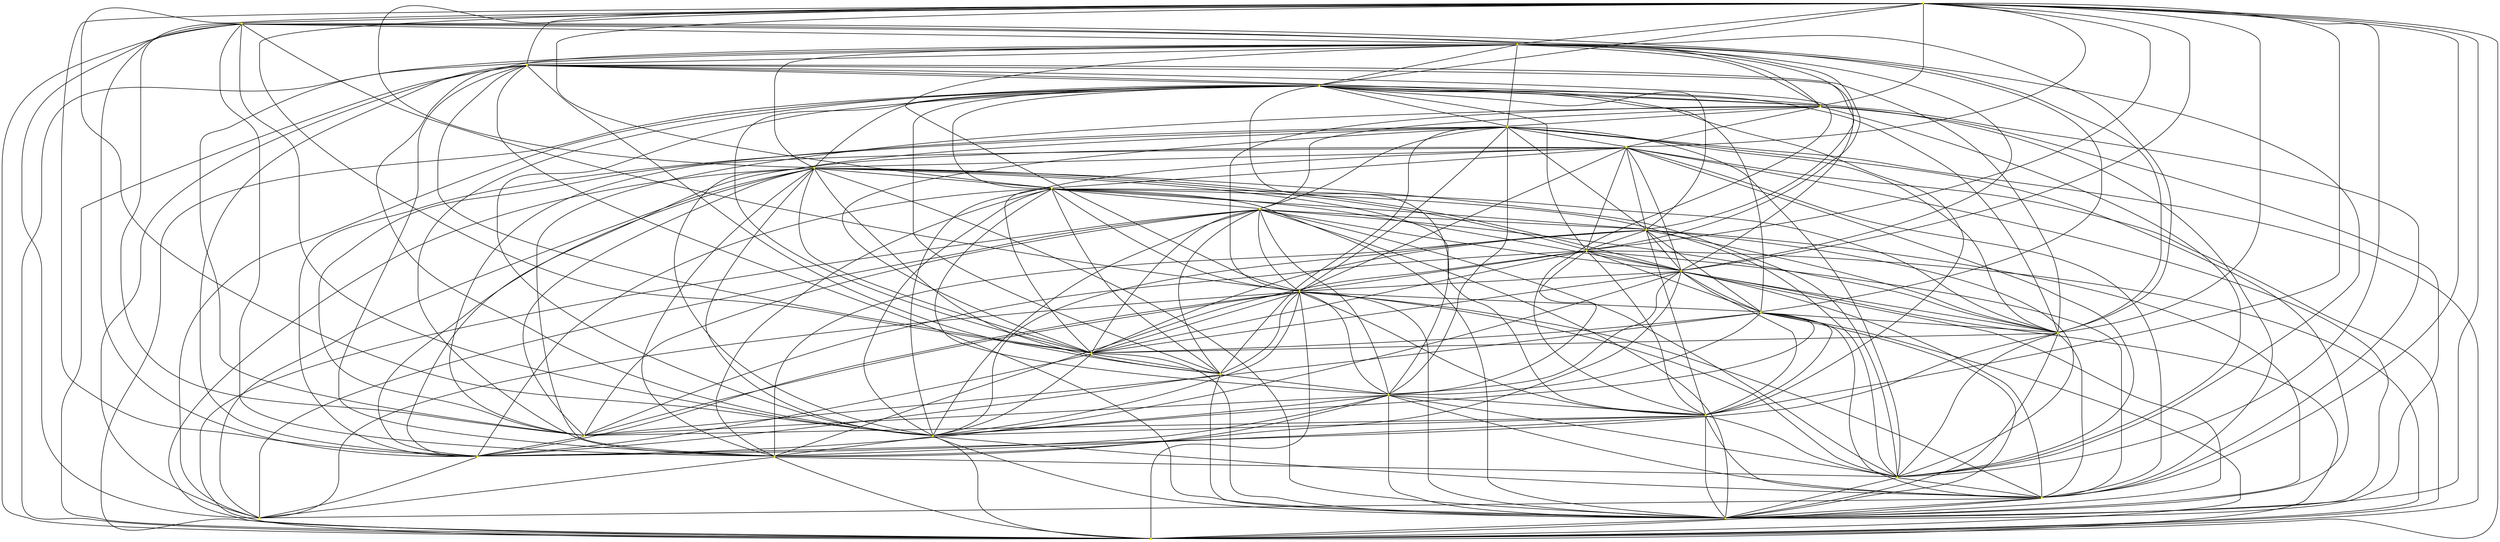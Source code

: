 strict graph "" {
	graph [bb="0,0,168.89,157.69"];
	node [label="\N",
		shape=point
	];
	1	[color=yellow,
		height=0.05,
		pos="100.77,87.376",
		width=0.05];
	4	[color=yellow,
		height=0.05,
		pos="136.64,16.309",
		width=0.05];
	1 -- 4	[pos="101.66,85.62 106.62,75.787 130.9,27.676 135.78,18.005"];
	9	[color=yellow,
		height=0.05,
		pos="108.54,28.969",
		width=0.05];
	1 -- 9	[pos="101.03,85.433 102.21,76.565 107.07,39.986 108.27,30.98"];
	12	[color=yellow,
		height=0.05,
		pos="92.688,155.89",
		width=0.05];
	1 -- 12	[pos="100.54,89.353 99.358,99.358 94.053,144.32 92.907,154.04"];
	13	[color=yellow,
		height=0.05,
		pos="105.24,123.49",
		width=0.05];
	1 -- 13	[pos="101.01,89.318 101.78,95.53 104.18,114.89 104.98,121.36"];
	21	[color=yellow,
		height=0.05,
		pos="145.33,82.998",
		width=0.05];
	1 -- 21	[pos="102.69,87.188 110.01,86.468 136.24,83.891 143.47,83.18"];
	22	[color=yellow,
		height=0.05,
		pos="58.57,36.472",
		width=0.05];
	1 -- 22	[pos="99.367,85.683 92.96,77.954 66.53,46.074 60.022,38.224"];
	23	[color=yellow,
		height=0.05,
		pos="43.89,141.13",
		width=0.05];
	1 -- 23	[pos="99.365,88.705 91.564,96.077 53.655,131.9 45.456,139.65"];
	24	[color=yellow,
		height=0.05,
		pos="81.453,59.866",
		width=0.05];
	1 -- 24	[pos="99.733,85.897 96.41,81.165 86.054,66.418 82.593,61.489"];
	27	[color=yellow,
		height=0.05,
		pos="143.29,60.524",
		width=0.05];
	1 -- 27	[pos="102.6,86.222 109.59,81.805 134.62,66.001 141.52,61.643"];
	30	[color=yellow,
		height=0.05,
		pos="56.752,76.808",
		width=0.05];
	1 -- 30	[pos="98.88,86.922 91.639,85.184 65.731,78.963 58.587,77.248"];
	4 -- 21	[pos="136.89,18.233 138.16,27.972 143.86,71.736 145.09,81.192"];
	3	[color=yellow,
		height=0.05,
		pos="157.13,37.565",
		width=0.05];
	4 -- 3	[pos="137.98,17.704 141.68,21.546 152.01,32.256 155.75,36.137"];
	14	[color=yellow,
		height=0.05,
		pos="119.88,140.65",
		width=0.05];
	4 -- 14	[pos="136.34,18.467 134.29,33.688 122.03,124.68 120.13,138.8"];
	17	[color=yellow,
		height=0.05,
		pos="70.448,11.587",
		width=0.05];
	4 -- 17	[pos="134.73,16.173 125.23,15.496 83.139,12.493 72.765,11.753"];
	25	[color=yellow,
		height=0.05,
		pos="98.696,1.8",
		width=0.05];
	4 -- 25	[pos="134.6,15.529 127.95,12.986 106.96,4.9606 100.56,2.5146"];
	9 -- 4	[pos="110.38,28.138 115.46,25.85 129.62,19.471 134.75,17.16"];
	9 -- 12	[pos="108.32,30.763 106.54,44.985 94.757,139.33 92.927,153.98"];
	9 -- 21	[pos="109.76,30.767 115.35,38.97 138.39,72.807 144.06,81.138"];
	9 -- 22	[pos="106.39,29.291 98.174,30.526 68.762,34.942 60.653,36.159"];
	9 -- 17	[pos="106.49,28.035 99.817,24.988 78.746,15.374 72.324,12.443"];
	20	[color=yellow,
		height=0.05,
		pos="49.812,113.73",
		width=0.05];
	9 -- 20	[pos="107.31,30.739 99.605,41.865 57.945,101.99 50.842,112.24"];
	29	[color=yellow,
		height=0.05,
		pos="22.769,76.061",
		width=0.05];
	9 -- 29	[pos="106.75,29.953 95.587,36.081 35.684,68.97 24.55,75.083"];
	12 -- 13	[pos="93.363,154.15 95.523,148.58 102.25,131.21 104.5,125.4"];
	12 -- 23	[pos="90.592,155.26 82.565,152.83 53.844,144.14 45.925,141.74"];
	12 -- 30	[pos="91.938,154.24 87.261,143.95 62.163,88.716 57.498,78.45"];
	16	[color=yellow,
		height=0.05,
		pos="30.589,36.091",
		width=0.05];
	12 -- 16	[pos="91.81,154.2 84.852,140.78 38.694,51.727 31.524,37.896"];
	13 -- 9	[pos="105.31,121.52 105.74,109.22 108.04,43.202 108.47,30.932"];
	13 -- 24	[pos="104.56,121.66 101.08,112.36 85.471,70.611 82.097,61.588"];
	13 -- 3	[pos="106.33,121.7 113.08,110.51 149.32,50.503 156.05,39.349"];
	13 -- 29	[pos="103.52,122.5 92.789,116.33 35.188,83.203 24.482,77.046"];
	15	[color=yellow,
		height=0.05,
		pos="67.062,88.76",
		width=0.05];
	13 -- 15	[pos="103.6,122 97.324,116.29 74.851,95.845 68.654,90.208"];
	26	[color=yellow,
		height=0.05,
		pos="1.8,125.5",
		width=0.05];
	13 -- 26	[pos="103.08,123.53 89.506,123.8 16.126,125.22 3.6146,125.47"];
	5	[color=yellow,
		height=0.05,
		pos="78.468,132.44",
		width=0.05];
	13 -- 5	[pos="103.49,124.08 98.648,125.7 85.156,130.2 80.267,131.84"];
	6	[color=yellow,
		height=0.05,
		pos="140.88,98.081",
		width=0.05];
	13 -- 6	[pos="106.78,122.4 112.64,118.22 133.61,103.26 139.39,99.14"];
	10	[color=yellow,
		height=0.05,
		pos="152.87,107.14",
		width=0.05];
	13 -- 10	[pos="107.29,122.79 115.13,120.1 143.16,110.48 150.89,107.82"];
	18	[color=yellow,
		height=0.05,
		pos="143.52,137.8",
		width=0.05];
	13 -- 18	[pos="107.3,124.26 114.01,126.77 135.18,134.68 141.63,137.09"];
	21 -- 12	[pos="144.23,84.52 137.38,94.007 100.61,144.92 93.782,154.38"];
	21 -- 13	[pos="143.99,84.345 137.91,90.493 112.81,115.85 106.62,122.1"];
	21 -- 30	[pos="143.48,82.869 131.95,82.063 70.089,77.74 58.592,76.936"];
	21 -- 25	[pos="144.35,81.302 138.28,70.735 105.72,14.027 99.664,3.4866"];
	21 -- 29	[pos="143.2,82.877 128.2,82.028 38.507,76.952 24.584,76.164"];
	21 -- 5	[pos="143.67,84.22 134.5,91 89.946,123.95 80.309,131.08"];
	21 -- 18	[pos="145.27,84.821 144.99,93.141 143.86,127.46 143.58,135.91"];
	11	[color=yellow,
		height=0.05,
		pos="88.501,70.77",
		width=0.05];
	21 -- 11	[pos="143.44,82.591 134.81,80.734 99.22,73.076 90.457,71.191"];
	19	[color=yellow,
		height=0.05,
		pos="101.81,61.681",
		width=0.05];
	21 -- 19	[pos="143.46,82.082 136.3,78.575 110.69,66.029 103.63,62.57"];
	8	[color=yellow,
		height=0.05,
		pos="85.972,122.79",
		width=0.05];
	21 -- 8	[pos="143.61,84.146 134.95,89.956 95.996,116.07 87.579,121.71"];
	28	[color=yellow,
		height=0.05,
		pos="167.09,78.16",
		width=0.05];
	21 -- 28	[pos="147.34,82.551 151.55,81.616 161.24,79.462 165.27,78.564"];
	22 -- 24	[pos="60.071,38.007 64.207,42.236 75.738,54.023 79.916,58.294"];
	22 -- 20	[pos="58.353,38.382 57.141,49.071 51.213,101.37 50.021,111.89"];
	22 -- 5	[pos="58.985,38.476 61.575,50.965 75.472,117.99 78.055,130.44"];
	22 -- 6	[pos="60.289,37.759 71.093,45.846 129.48,89.548 139.43,97"];
	22 -- 19	[pos="60.428,37.555 67.541,41.702 92.992,56.539 100.01,60.63"];
	22 -- 28	[pos="60.453,37.196 73.626,42.256 151.82,72.292 165.16,77.417"];
	23 -- 13	[pos="45.66,140.62 54.463,138.09 93.48,126.87 103.1,124.11"];
	23 -- 24	[pos="44.675,139.43 49.563,128.85 75.797,72.102 80.673,61.553"];
	23 -- 20	[pos="44.279,139.33 45.349,134.38 48.333,120.57 49.414,115.57"];
	23 -- 29	[pos="43.281,139.25 40.197,129.75 26.336,87.049 23.341,77.822"];
	23 -- 16	[pos="43.659,139.3 42.045,126.55 32.462,50.878 30.826,37.965"];
	23 -- 26	[pos="42.082,140.46 35.158,137.89 10.385,128.69 3.555,126.15"];
	23 -- 18	[pos="45.971,141.06 58.937,140.62 128.52,138.3 141.45,137.87"];
	23 -- 11	[pos="44.993,139.39 51.111,129.74 80.843,82.849 87.273,72.707"];
	23 -- 19	[pos="45.1,139.47 52.638,129.13 93.091,73.644 100.61,63.331"];
	7	[color=yellow,
		height=0.05,
		pos="17.928,94.13",
		width=0.05];
	23 -- 7	[pos="42.775,139.11 38.504,131.38 23.223,103.72 19.01,96.09"];
	24 -- 21	[pos="83.296,60.533 92.623,63.911 134.54,79.091 143.6,82.372"];
	24 -- 27	[pos="83.51,59.887 92.899,59.987 131.63,60.399 141.17,60.501"];
	24 -- 3	[pos="83.323,59.314 93.793,56.229 145.02,41.131 155.32,38.097"];
	24 -- 14	[pos="82.256,61.553 87.257,72.065 114.1,128.48 119.09,138.97"];
	24 -- 25	[pos="82.027,57.934 84.644,49.118 95.443,12.752 98.102,3.7987"];
	24 -- 20	[pos="80.4,61.658 75.596,69.836 55.78,103.57 50.901,111.88"];
	24 -- 16	[pos="79.761,59.074 72.038,55.465 40.183,40.576 32.34,36.91"];
	24 -- 26	[pos="79.789,61.236 69.423,69.778 13.794,115.62 3.4545,124.14"];
	24 -- 8	[pos="81.583,61.681 82.232,70.708 85.106,110.72 85.814,120.59"];
	24 -- 28	[pos="83.242,60.248 94.387,62.629 154.2,75.405 165.31,77.78"];
	24 -- 7	[pos="79.62,60.854 70.344,65.858 28.656,88.344 19.647,93.203"];
	27 -- 12	[pos="142.42,62.179 136.27,73.755 99.812,142.47 93.591,154.19"];
	27 -- 13	[pos="142.35,62.08 137.13,70.716 111.78,112.68 106.29,121.76"];
	27 -- 17	[pos="141.77,59.501 132.29,53.133 81.417,18.956 71.962,12.604"];
	27 -- 25	[pos="142.19,59.072 136.07,51.018 106.35,11.881 99.923,3.4165"];
	27 -- 20	[pos="141.67,61.447 130.32,67.905 62.972,106.24 51.479,112.78"];
	27 -- 5	[pos="141.94,62.026 133.5,71.384 88.229,121.61 79.815,130.94"];
	27 -- 6	[pos="143.16,62.543 142.74,69.125 141.4,89.9 141,96.231"];
	27 -- 18	[pos="143.3,62.434 143.33,73.125 143.48,125.44 143.51,135.95"];
	27 -- 11	[pos="141.47,60.864 133.15,62.42 98.836,68.837 90.387,70.417"];
	27 -- 28	[pos="144.86,61.681 149.16,64.869 161.15,73.755 165.49,76.976"];
	30 -- 4	[pos="58.42,75.544 68.816,67.671 124.61,25.419 134.98,17.566"];
	30 -- 13	[pos="58.365,78.361 65.728,85.449 96.098,114.69 103.58,121.88"];
	30 -- 23	[pos="56.381,78.663 54.536,87.891 46.356,128.79 44.341,138.88"];
	30 -- 29	[pos="54.925,76.767 49.079,76.639 30.863,76.239 24.774,76.105"];
	30 -- 19	[pos="58.688,76.158 66.1,73.669 92.622,64.766 99.934,62.312"];
	30 -- 7	[pos="55.084,77.552 48.814,80.349 26.672,90.229 19.906,93.247"];
	2	[color=yellow,
		height=0.05,
		pos="28.494,50.907",
		width=0.05];
	30 -- 2	[pos="55.233,75.415 50.28,70.876 34.65,56.549 29.886,52.182"];
	3 -- 12	[pos="156.22,39.237 149,52.496 101.1,140.45 93.659,154.11"];
	3 -- 11	[pos="155.43,38.385 146.02,42.939 100.28,65.07 90.39,69.856"];
	14 -- 1	[pos="119.25,138.87 116.35,130.79 104.38,97.424 101.43,89.21"];
	14 -- 12	[pos="118.1,141.65 113.18,144.4 99.481,152.08 94.515,154.87"];
	14 -- 13	[pos="118.53,139.06 115.7,135.74 109.18,128.11 106.47,124.92"];
	14 -- 21	[pos="120.73,138.73 124.59,129.97 140.53,93.871 144.45,84.982"];
	14 -- 22	[pos="118.82,138.84 111.38,126.19 67.201,51.137 59.663,38.33"];
	14 -- 29	[pos="118.2,139.52 106.41,131.68 36.44,85.153 24.501,77.213"];
	14 -- 18	[pos="121.74,140.42 126.09,139.9 136.94,138.59 141.47,138.04"];
	14 -- 11	[pos="119.11,138.92 114.8,129.33 93.889,82.766 89.365,72.694"];
	14 -- 28	[pos="121.05,139.1 127.53,130.53 158.99,88.887 165.79,79.88"];
	17 -- 1	[pos="71.198,13.461 75.393,23.946 95.921,75.255 100.05,85.568"];
	17 -- 22	[pos="69.669,13.22 67.522,17.718 61.536,30.257 59.367,34.801"];
	17 -- 24	[pos="70.921,13.662 72.731,21.603 79.208,50.018 80.994,57.853"];
	17 -- 30	[pos="70.053,13.469 68.053,22.993 59.065,65.793 57.123,75.042"];
	17 -- 20	[pos="70.09,13.36 67.585,25.758 52.717,99.351 50.18,111.91"];
	17 -- 29	[pos="69.27,13.181 62.731,22.024 30.954,64.993 24.081,74.286"];
	17 -- 6	[pos="71.671,13.089 80.219,23.587 130.96,85.905 139.62,96.538"];
	17 -- 11	[pos="71.049,13.557 73.79,22.542 85.096,59.607 87.88,68.733"];
	17 -- 2	[pos="69.053,12.896 62.683,18.865 36.408,43.49 29.939,49.553"];
	25 -- 22	[pos="96.972,3.2898 90.371,8.993 66.754,29.4 60.243,35.026"];
	25 -- 29	[pos="97.378,3.0889 88.241,12.026 34.389,64.696 24.372,74.493"];
	25 -- 16	[pos="97.012,2.6477 87.671,7.3507 42.281,30.204 32.464,35.147"];
	25 -- 18	[pos="99.329,3.7225 104.35,18.961 137.67,120.05 142.84,135.75"];
	25 -- 11	[pos="98.402,3.7898 96.913,13.861 90.223,59.123 88.777,68.903"];
	25 -- 2	[pos="96.96,3.0139 87.332,9.7488 40.546,42.476 30.427,49.555"];
	20 -- 1	[pos="51.507,112.85 59.244,108.85 91.159,92.347 99.017,88.283"];
	20 -- 12	[pos="51.238,115.13 57.748,121.53 84.601,147.94 91.212,154.44"];
	20 -- 30	[pos="50.185,111.74 51.401,105.27 55.24,84.85 56.41,78.626"];
	20 -- 14	[pos="51.544,114.4 61.154,118.09 107.85,136.02 117.95,139.9"];
	20 -- 29	[pos="48.65,112.11 44.202,105.92 28.285,83.745 23.896,77.632"];
	20 -- 26	[pos="47.749,114.24 39.851,116.17 11.593,123.1 3.8019,125.01"];
	20 -- 18	[pos="51.769,114.23 63.964,117.36 129.41,134.17 141.57,137.3"];
	20 -- 19	[pos="51.097,112.44 58.229,105.3 92.886,70.616 100.38,63.114"];
	20 -- 8	[pos="51.756,114.22 58.093,115.8 78.095,120.82 84.191,122.34"];
	29 -- 22	[pos="24.307,74.36 30.196,67.848 51.267,44.547 57.077,38.123"];
	29 -- 16	[pos="23.189,73.912 24.56,66.907 28.886,44.798 30.204,38.06"];
	29 -- 15	[pos="24.672,76.607 31.958,78.696 58.027,86.17 65.215,88.231"];
	29 -- 26	[pos="21.868,78.185 18.419,86.318 6.0771,115.42 2.6743,123.44"];
	29 -- 11	[pos="24.665,75.908 34.095,75.149 75.897,71.785 86.2,70.955"];
	29 -- 19	[pos="24.723,75.706 35.659,73.716 89.171,63.981 99.927,62.024"];
	16 -- 1	[pos="32.055,37.163 41.189,43.837 90.204,79.654 99.314,86.311"];
	16 -- 4	[pos="32.43,35.748 45.301,33.347 121.71,19.094 134.74,16.662"];
	16 -- 22	[pos="32.425,36.116 37.483,36.185 51.581,36.377 56.69,36.446"];
	16 -- 30	[pos="31.713,37.841 36.017,44.538 51.415,68.502 55.661,75.11"];
	16 -- 3	[pos="32.785,36.117 48.276,36.297 140.88,37.375 155.25,37.543"];
	16 -- 11	[pos="32.516,37.245 41.309,42.51 77.578,64.229 86.508,69.576"];
	16 -- 7	[pos="30.168,38.022 28.246,46.834 20.316,83.183 18.364,92.132"];
	15 -- 27	[pos="68.947,88.062 79.493,84.156 131.1,65.04 141.48,61.197"];
	15 -- 17	[pos="67.146,86.853 67.614,76.176 69.907,23.931 70.368,13.428"];
	15 -- 25	[pos="67.723,86.944 71.84,75.627 93.932,14.894 98.039,3.6063"];
	15 -- 20	[pos="65.93,90.399 62.812,94.912 54.12,107.49 50.971,112.05"];
	15 -- 16	[pos="65.849,87.008 60.311,79.011 37.469,46.026 31.845,37.904"];
	15 -- 5	[pos="67.552,90.637 69.429,97.821 76.142,123.53 77.993,130.62"];
	15 -- 10	[pos="68.855,89.144 80.022,91.536 139.95,104.37 151.09,106.76"];
	15 -- 18	[pos="68.659,89.785 78.609,96.166 132,130.41 141.93,136.78"];
	15 -- 28	[pos="69.152,88.539 82.17,87.159 152.03,79.756 165.02,78.38"];
	15 -- 7	[pos="64.951,88.991 56.869,89.874 27.95,93.035 19.976,93.906"];
	26 -- 12	[pos="3.6983,126.14 15.527,130.09 79.003,151.32 90.8,155.26"];
	26 -- 16	[pos="2.4013,123.63 6.1479,112 26.254,49.554 29.991,37.949"];
	26 -- 15	[pos="3.4132,124.59 12.364,119.55 55.858,95.068 65.266,89.772"];
	26 -- 11	[pos="3.6109,124.36 14.894,117.24 75.446,79.011 86.7,71.907"];
	26 -- 7	[pos="2.6671,123.81 5.4412,118.42 14.086,101.6 16.976,95.981"];
	5 -- 1	[pos="79.426,130.5 83.095,123.09 96.222,96.568 99.841,89.255"];
	5 -- 4	[pos="79.29,130.79 85.808,117.78 129.04,31.466 135.76,18.058"];
	5 -- 23	[pos="76.609,132.9 70.661,134.4 52.126,139.06 45.931,140.61"];
	5 -- 24	[pos="78.554,130.34 78.99,119.75 80.949,72.121 81.372,61.83"];
	5 -- 14	[pos="80.248,132.79 86.936,134.11 110.56,138.8 117.77,140.23"];
	5 -- 20	[pos="76.927,131.43 71.998,128.21 56.637,118.19 51.503,114.83"];
	5 -- 29	[pos="77.091,131.04 69.452,123.31 32.331,85.739 24.302,77.613"];
	5 -- 6	[pos="80.269,131.45 89.382,126.43 130.34,103.88 139.19,99.011"];
	5 -- 10	[pos="80.307,131.81 90.602,128.31 140.97,111.19 151.1,107.74"];
	5 -- 11	[pos="78.758,130.66 80.197,121.81 86.577,82.594 88.15,72.929"];
	5 -- 2	[pos="77.424,130.73 70.921,120.12 36.019,63.183 29.532,52.6"];
	6 -- 1	[pos="138.72,97.505 131.69,95.629 109.51,89.708 102.75,87.904"];
	6 -- 9	[pos="140.08,96.372 135.64,86.894 114.09,40.834 109.43,30.872"];
	6 -- 30	[pos="139.12,97.637 128.17,94.868 69.419,80.011 58.499,77.249"];
	6 -- 3	[pos="141.35,96.335 143.68,87.653 154.01,49.168 156.56,39.683"];
	6 -- 14	[pos="139.98,99.91 136.52,106.91 124.17,131.96 120.76,138.87"];
	6 -- 20	[pos="138.98,98.408 127.12,100.44 63.524,111.37 51.703,113.4"];
	6 -- 15	[pos="139.05,97.85 128.93,96.572 79.735,90.36 69.094,89.017"];
	6 -- 18	[pos="141.02,100.22 141.48,107.18 142.94,129.15 143.39,135.84"];
	6 -- 11	[pos="139.14,97.172 131.18,93.026 98.381,75.921 90.304,71.71"];
	6 -- 8	[pos="139.05,98.903 130.71,102.65 96.328,118.13 87.862,121.94"];
	10 -- 4	[pos="152.53,105.24 150.42,93.422 139.08,29.986 136.97,18.196"];
	10 -- 9	[pos="151.95,105.51 146.18,95.334 115.22,40.74 109.46,30.593"];
	10 -- 12	[pos="151.39,108.34 143.13,115.03 103.02,147.52 94.345,154.55"];
	10 -- 24	[pos="151.11,105.97 141.23,99.431 92.876,67.427 83.157,60.993"];
	10 -- 27	[pos="152.46,105.14 150.89,97.469 145.25,70.032 143.69,62.467"];
	10 -- 3	[pos="153,105.13 153.62,94.973 156.41,49.314 157.01,39.448"];
	10 -- 14	[pos="151.46,108.58 146.03,114.09 126.61,133.81 121.26,139.25"];
	10 -- 17	[pos="151.44,105.48 141.35,93.784 81.033,23.858 71.669,13.003"];
	10 -- 28	[pos="153.81,105.24 156.43,99.899 163.82,84.833 166.28,79.812"];
	18 -- 30	[pos="142.01,136.74 131.48,129.34 68.966,85.393 58.299,77.895"];
	18 -- 5	[pos="141.64,137.64 132.31,136.87 90.941,133.46 80.745,132.62"];
	18 -- 19	[pos="142.65,136.21 137.22,126.3 108.09,73.142 102.68,63.262"];
	18 -- 8	[pos="141.6,137.3 132.87,135.02 96.826,125.62 87.953,123.31"];
	18 -- 28	[pos="144.2,136.08 147.58,127.52 162.57,89.595 166.27,80.248"];
	11 -- 4	[pos="90.103,68.958 97.541,60.542 128.64,25.355 135.35,17.759"];
	11 -- 9	[pos="89.362,68.974 92.659,62.098 104.45,37.495 107.7,30.712"];
	11 -- 22	[pos="87.215,69.296 82.292,63.655 64.675,43.468 59.818,37.902"];
	11 -- 20	[pos="87.214,72.199 81.34,78.722 57.109,105.63 51.144,112.25"];
	11 -- 15	[pos="87.095,71.95 83.219,75.202 72.417,84.267 68.502,87.552"];
	11 -- 18	[pos="89.861,72.427 97.407,81.62 134.07,126.29 142,135.95"];
	11 -- 28	[pos="90.444,70.953 101.32,71.975 154.52,76.978 165.22,77.984"];
	19 -- 13	[pos="101.93,63.737 102.45,73.122 104.6,111.83 105.13,121.36"];
	19 -- 27	[pos="104.04,61.619 111.31,61.416 134.26,60.776 141.25,60.581"];
	19 -- 17	[pos="100.77,60.014 96.007,52.409 76.364,21.036 71.528,13.312"];
	19 -- 5	[pos="101.24,63.43 98.034,73.134 82.476,120.29 79.111,130.49"];
	19 -- 10	[pos="103.51,63.193 111.4,70.218 144.39,99.589 151.51,105.93"];
	19 -- 28	[pos="103.7,62.156 113.23,64.563 156.07,75.377 165.33,77.714"];
	19 -- 7	[pos="100.06,62.359 89.144,66.582 30.559,89.244 19.67,93.456"];
	8 -- 1	[pos="86.768,120.88 89.361,114.68 97.548,95.09 100.04,89.12"];
	8 -- 12	[pos="86.333,124.57 87.488,130.26 91.089,148.01 92.292,153.94"];
	8 -- 22	[pos="85.4,120.99 81.834,109.75 62.696,49.469 59.139,38.265"];
	8 -- 23	[pos="84.164,123.58 77.242,126.59 52.474,137.39 45.645,140.36"];
	8 -- 27	[pos="87.389,121.25 95.251,112.71 133.45,71.213 141.72,62.238"];
	8 -- 30	[pos="85,121.26 80.564,114.28 62.263,85.481 57.758,78.39"];
	8 -- 14	[pos="87.795,123.75 93.738,126.88 112.5,136.76 118.21,139.77"];
	8 -- 16	[pos="84.815,120.98 77.546,109.6 38.259,48.098 31.561,37.612"];
	8 -- 15	[pos="84.955,120.96 81.641,115 71.181,96.173 67.994,90.436"];
	8 -- 10	[pos="87.902,122.34 97.672,120.05 141.58,109.78 151.06,107.56"];
	8 -- 11	[pos="86.081,120.55 86.497,112 87.985,81.381 88.396,72.939"];
	8 -- 19	[pos="86.429,121.03 88.702,112.26 98.776,73.398 101.26,63.82"];
	8 -- 7	[pos="84.29,122.08 74.958,118.15 29.609,99.05 19.801,94.919"];
	8 -- 2	[pos="84.772,121.29 77.291,111.93 37.149,61.731 29.688,52.4"];
	28 -- 1	[pos="165.18,78.426 155.49,79.772 111.97,85.82 102.57,87.127"];
	28 -- 13	[pos="165.56,79.281 157.08,85.498 115.86,115.71 106.95,122.24"];
	28 -- 23	[pos="165.35,79.05 151.55,86.106 59.97,132.91 45.746,140.18"];
	28 -- 25	[pos="165.66,76.565 156.76,66.628 108.99,13.298 100.12,3.3861"];
	28 -- 6	[pos="165.37,79.467 160.54,83.137 146.91,93.494 142.37,96.946"];
	28 -- 8	[pos="165.4,79.092 154.84,84.9 98.187,116.07 87.657,121.86"];
	7 -- 1	[pos="19.976,93.963 31.437,93.029 87.521,88.457 98.795,87.537"];
	7 -- 13	[pos="19.751,94.744 31.115,98.565 92.097,119.07 103.43,122.88"];
	7 -- 22	[pos="19.28,92.212 25.561,83.302 51.819,46.049 57.488,38.007"];
	7 -- 17	[pos="19.025,92.406 25.86,81.664 62.54,24.016 69.357,13.302"];
	7 -- 20	[pos="19.642,95.184 25.23,98.619 42.867,109.46 48.242,112.76"];
	7 -- 5	[pos="19.674,95.235 28.515,100.83 68.244,125.97 76.829,131.4"];
	7 -- 10	[pos="19.835,94.314 34.956,95.772 135.26,105.44 150.84,106.94"];
	7 -- 11	[pos="19.672,93.553 29.351,90.349 76.386,74.78 86.559,71.413"];
	7 -- 2	[pos="18.382,92.273 20.12,85.163 26.339,59.723 28.054,52.709"];
	2 -- 9	[pos="30.473,50.364 41.548,47.329 95.738,32.478 106.63,29.492"];
	2 -- 23	[pos="28.816,52.791 30.82,64.532 41.572,127.54 43.57,139.25"];
	2 -- 3	[pos="30.313,50.718 44.726,49.223 140.34,39.306 155.19,37.765"];
	2 -- 14	[pos="29.786,52.175 40.026,62.23 107.96,128.93 118.51,139.29"];
	2 -- 20	[pos="29.109,52.719 32.168,61.732 45.724,101.68 49.066,111.53"];
	2 -- 29	[pos="28.045,52.881 26.97,57.606 24.258,69.52 23.2,74.165"];
	2 -- 15	[pos="30.152,52.533 36.496,58.76 59.195,81.039 65.454,87.182"];
	2 -- 26	[pos="27.835,52.751 24.141,63.071 6.0695,113.57 2.4368,123.72"];
	2 -- 11	[pos="30.226,51.48 38.835,54.33 76.995,66.961 86.401,70.075"];
	2 -- 19	[pos="30.307,51.173 40.362,52.651 89.226,59.831 99.795,61.384"];
}
